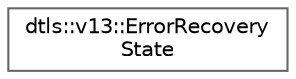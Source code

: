 digraph "Graphical Class Hierarchy"
{
 // LATEX_PDF_SIZE
  bgcolor="transparent";
  edge [fontname=Helvetica,fontsize=10,labelfontname=Helvetica,labelfontsize=10];
  node [fontname=Helvetica,fontsize=10,shape=box,height=0.2,width=0.4];
  rankdir="LR";
  Node0 [id="Node000000",label="dtls::v13::ErrorRecovery\lState",height=0.2,width=0.4,color="grey40", fillcolor="white", style="filled",URL="$structdtls_1_1v13_1_1ErrorRecoveryState.html",tooltip="Error recovery state."];
}

